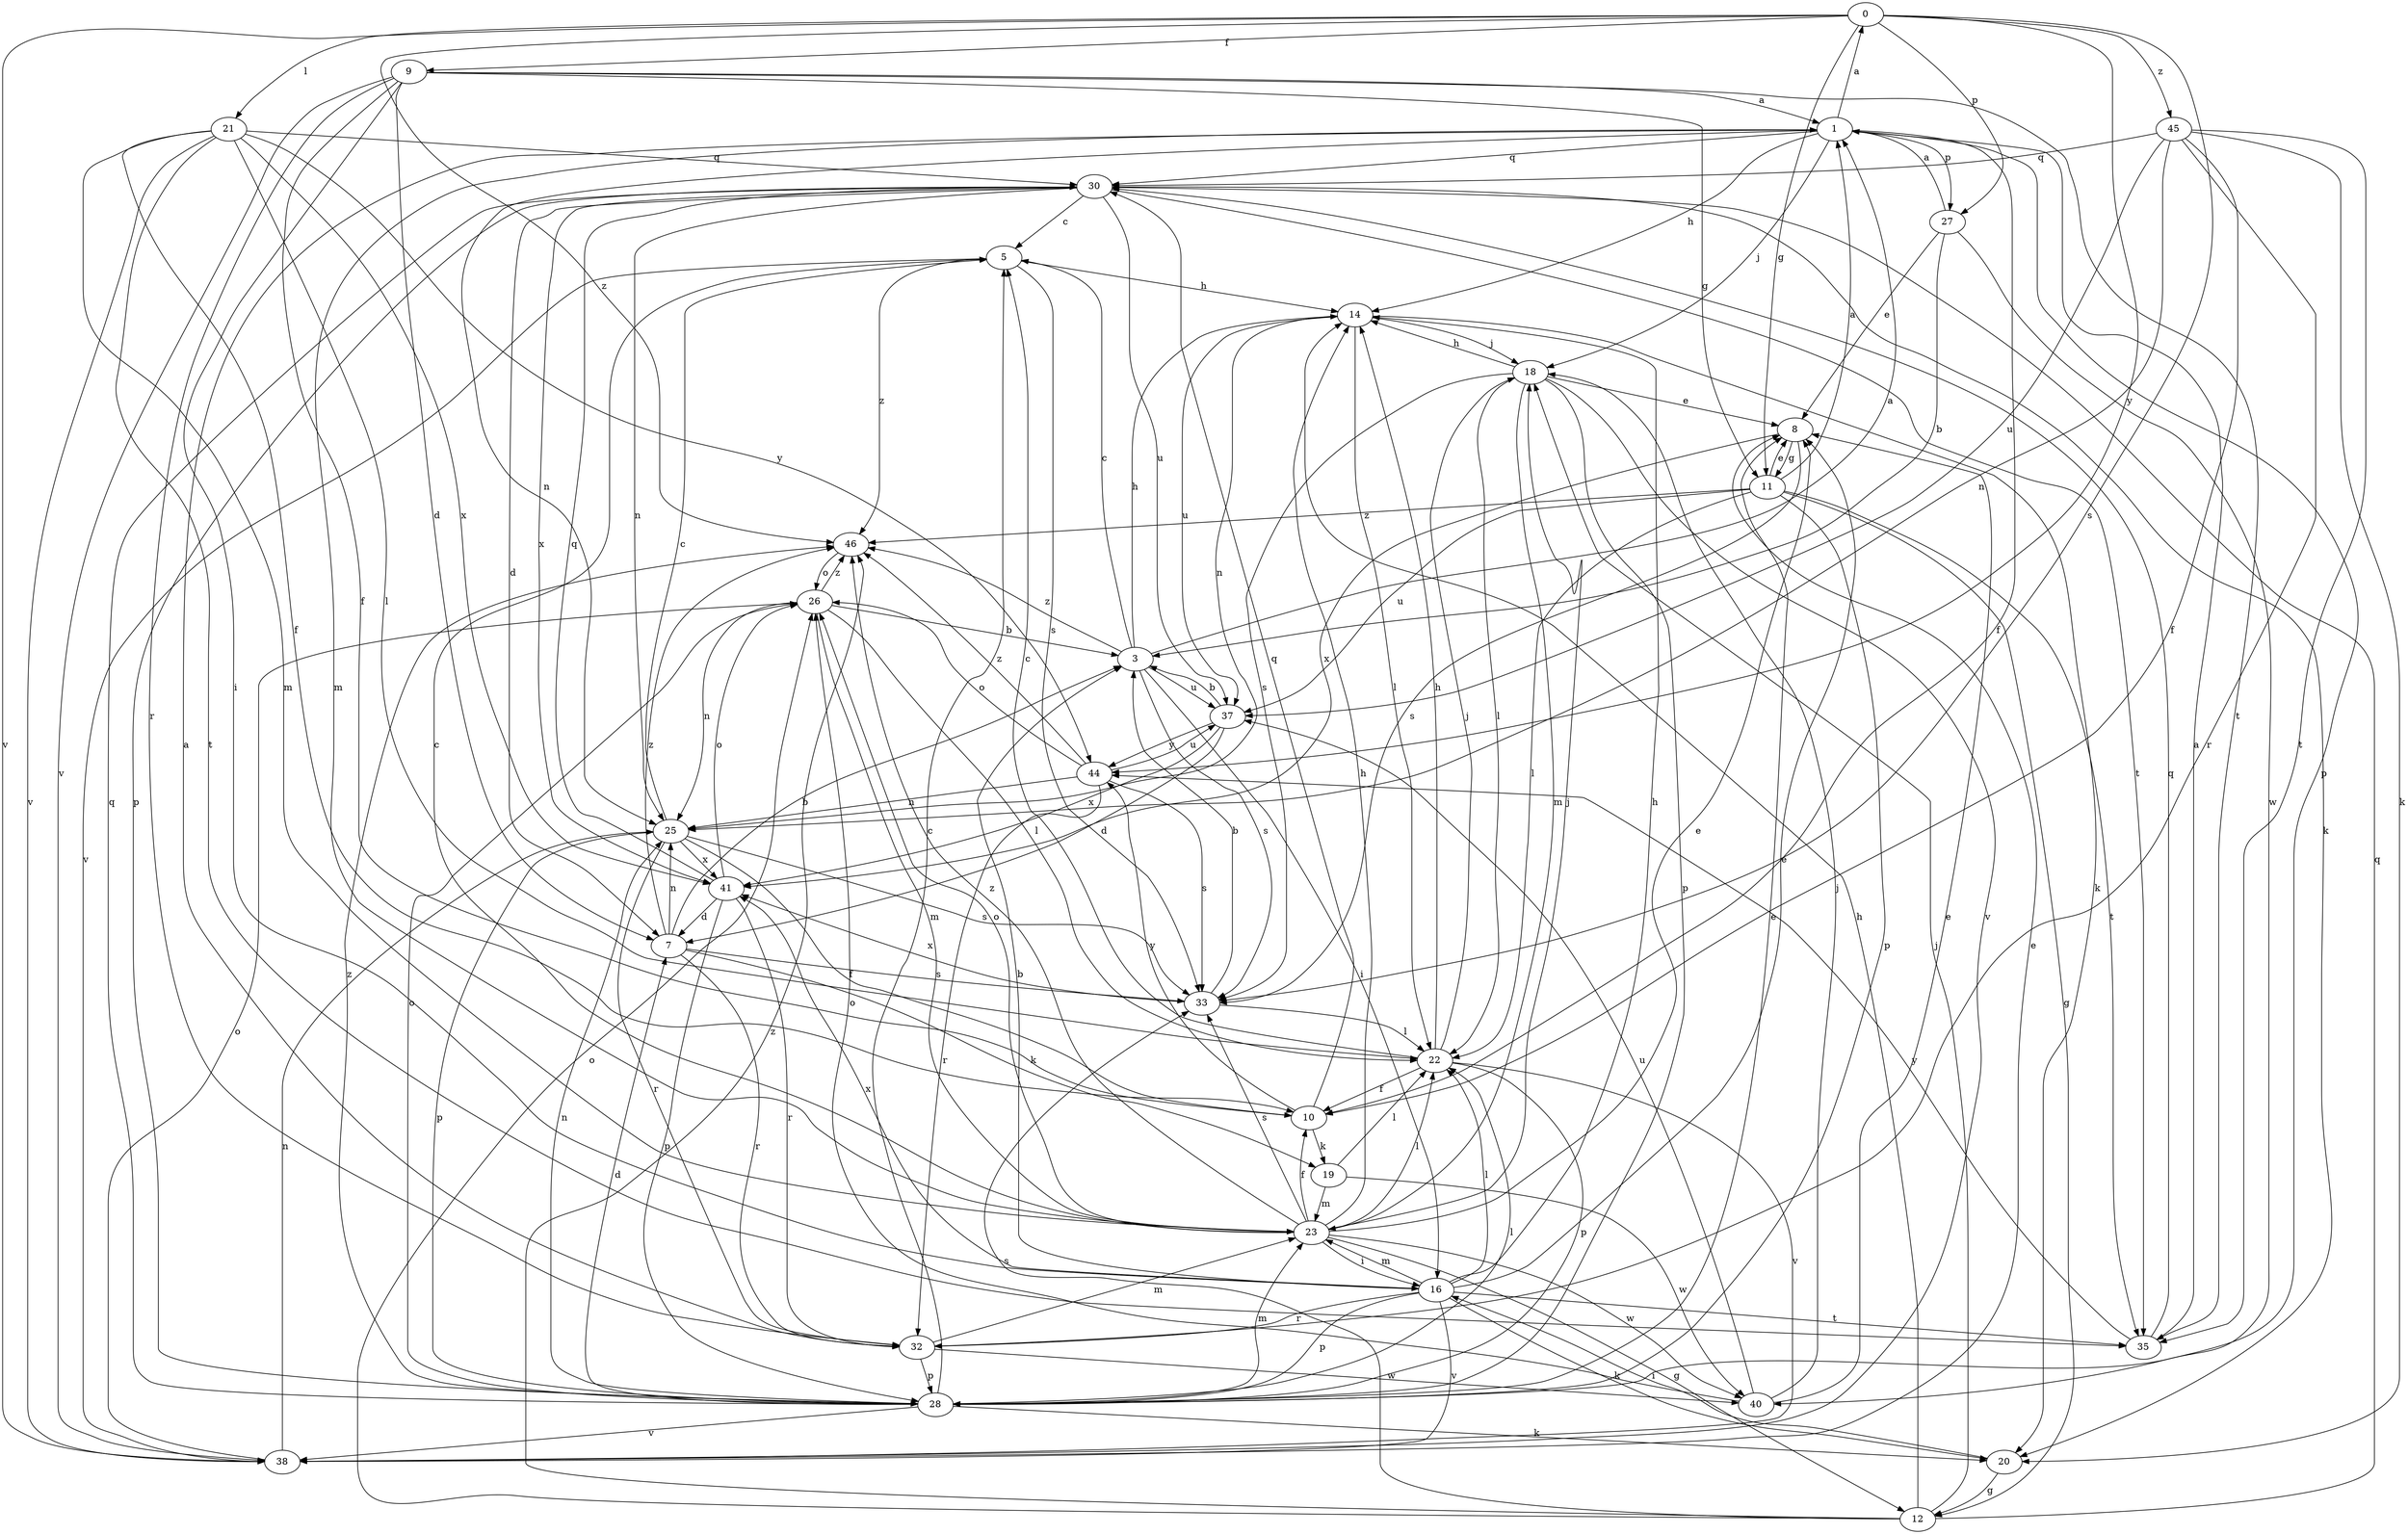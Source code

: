 strict digraph  {
0;
1;
3;
5;
7;
8;
9;
10;
11;
12;
14;
16;
18;
19;
20;
21;
22;
23;
25;
26;
27;
28;
30;
32;
33;
35;
37;
38;
40;
41;
44;
45;
46;
0 -> 9  [label=f];
0 -> 11  [label=g];
0 -> 21  [label=l];
0 -> 27  [label=p];
0 -> 33  [label=s];
0 -> 38  [label=v];
0 -> 44  [label=y];
0 -> 45  [label=z];
0 -> 46  [label=z];
1 -> 0  [label=a];
1 -> 10  [label=f];
1 -> 14  [label=h];
1 -> 18  [label=j];
1 -> 23  [label=m];
1 -> 25  [label=n];
1 -> 27  [label=p];
1 -> 28  [label=p];
1 -> 30  [label=q];
3 -> 1  [label=a];
3 -> 5  [label=c];
3 -> 14  [label=h];
3 -> 16  [label=i];
3 -> 33  [label=s];
3 -> 37  [label=u];
3 -> 46  [label=z];
5 -> 14  [label=h];
5 -> 33  [label=s];
5 -> 38  [label=v];
5 -> 46  [label=z];
7 -> 3  [label=b];
7 -> 19  [label=k];
7 -> 25  [label=n];
7 -> 32  [label=r];
7 -> 33  [label=s];
7 -> 46  [label=z];
8 -> 11  [label=g];
8 -> 33  [label=s];
8 -> 41  [label=x];
9 -> 1  [label=a];
9 -> 7  [label=d];
9 -> 10  [label=f];
9 -> 11  [label=g];
9 -> 16  [label=i];
9 -> 32  [label=r];
9 -> 35  [label=t];
9 -> 38  [label=v];
10 -> 19  [label=k];
10 -> 30  [label=q];
10 -> 44  [label=y];
11 -> 1  [label=a];
11 -> 8  [label=e];
11 -> 12  [label=g];
11 -> 22  [label=l];
11 -> 28  [label=p];
11 -> 35  [label=t];
11 -> 37  [label=u];
11 -> 46  [label=z];
12 -> 14  [label=h];
12 -> 18  [label=j];
12 -> 26  [label=o];
12 -> 30  [label=q];
12 -> 33  [label=s];
12 -> 46  [label=z];
14 -> 18  [label=j];
14 -> 20  [label=k];
14 -> 22  [label=l];
14 -> 25  [label=n];
14 -> 37  [label=u];
16 -> 3  [label=b];
16 -> 8  [label=e];
16 -> 14  [label=h];
16 -> 20  [label=k];
16 -> 22  [label=l];
16 -> 23  [label=m];
16 -> 28  [label=p];
16 -> 32  [label=r];
16 -> 35  [label=t];
16 -> 38  [label=v];
16 -> 41  [label=x];
18 -> 8  [label=e];
18 -> 14  [label=h];
18 -> 22  [label=l];
18 -> 23  [label=m];
18 -> 28  [label=p];
18 -> 33  [label=s];
18 -> 38  [label=v];
19 -> 22  [label=l];
19 -> 23  [label=m];
19 -> 40  [label=w];
20 -> 12  [label=g];
20 -> 16  [label=i];
21 -> 10  [label=f];
21 -> 22  [label=l];
21 -> 23  [label=m];
21 -> 30  [label=q];
21 -> 35  [label=t];
21 -> 38  [label=v];
21 -> 41  [label=x];
21 -> 44  [label=y];
22 -> 5  [label=c];
22 -> 10  [label=f];
22 -> 14  [label=h];
22 -> 18  [label=j];
22 -> 28  [label=p];
22 -> 38  [label=v];
23 -> 5  [label=c];
23 -> 8  [label=e];
23 -> 10  [label=f];
23 -> 12  [label=g];
23 -> 14  [label=h];
23 -> 16  [label=i];
23 -> 18  [label=j];
23 -> 22  [label=l];
23 -> 26  [label=o];
23 -> 33  [label=s];
23 -> 40  [label=w];
23 -> 46  [label=z];
25 -> 5  [label=c];
25 -> 10  [label=f];
25 -> 28  [label=p];
25 -> 32  [label=r];
25 -> 33  [label=s];
25 -> 41  [label=x];
26 -> 3  [label=b];
26 -> 22  [label=l];
26 -> 23  [label=m];
26 -> 25  [label=n];
26 -> 46  [label=z];
27 -> 1  [label=a];
27 -> 3  [label=b];
27 -> 8  [label=e];
27 -> 40  [label=w];
28 -> 5  [label=c];
28 -> 7  [label=d];
28 -> 8  [label=e];
28 -> 20  [label=k];
28 -> 22  [label=l];
28 -> 23  [label=m];
28 -> 25  [label=n];
28 -> 26  [label=o];
28 -> 30  [label=q];
28 -> 38  [label=v];
28 -> 46  [label=z];
30 -> 5  [label=c];
30 -> 7  [label=d];
30 -> 20  [label=k];
30 -> 25  [label=n];
30 -> 28  [label=p];
30 -> 35  [label=t];
30 -> 37  [label=u];
30 -> 41  [label=x];
32 -> 1  [label=a];
32 -> 23  [label=m];
32 -> 28  [label=p];
32 -> 40  [label=w];
33 -> 3  [label=b];
33 -> 22  [label=l];
33 -> 41  [label=x];
35 -> 1  [label=a];
35 -> 30  [label=q];
35 -> 44  [label=y];
37 -> 3  [label=b];
37 -> 7  [label=d];
37 -> 41  [label=x];
37 -> 44  [label=y];
38 -> 8  [label=e];
38 -> 25  [label=n];
38 -> 26  [label=o];
40 -> 8  [label=e];
40 -> 18  [label=j];
40 -> 26  [label=o];
40 -> 37  [label=u];
41 -> 7  [label=d];
41 -> 26  [label=o];
41 -> 28  [label=p];
41 -> 30  [label=q];
41 -> 32  [label=r];
44 -> 25  [label=n];
44 -> 26  [label=o];
44 -> 32  [label=r];
44 -> 33  [label=s];
44 -> 37  [label=u];
44 -> 46  [label=z];
45 -> 10  [label=f];
45 -> 20  [label=k];
45 -> 25  [label=n];
45 -> 30  [label=q];
45 -> 32  [label=r];
45 -> 35  [label=t];
45 -> 37  [label=u];
46 -> 26  [label=o];
}
